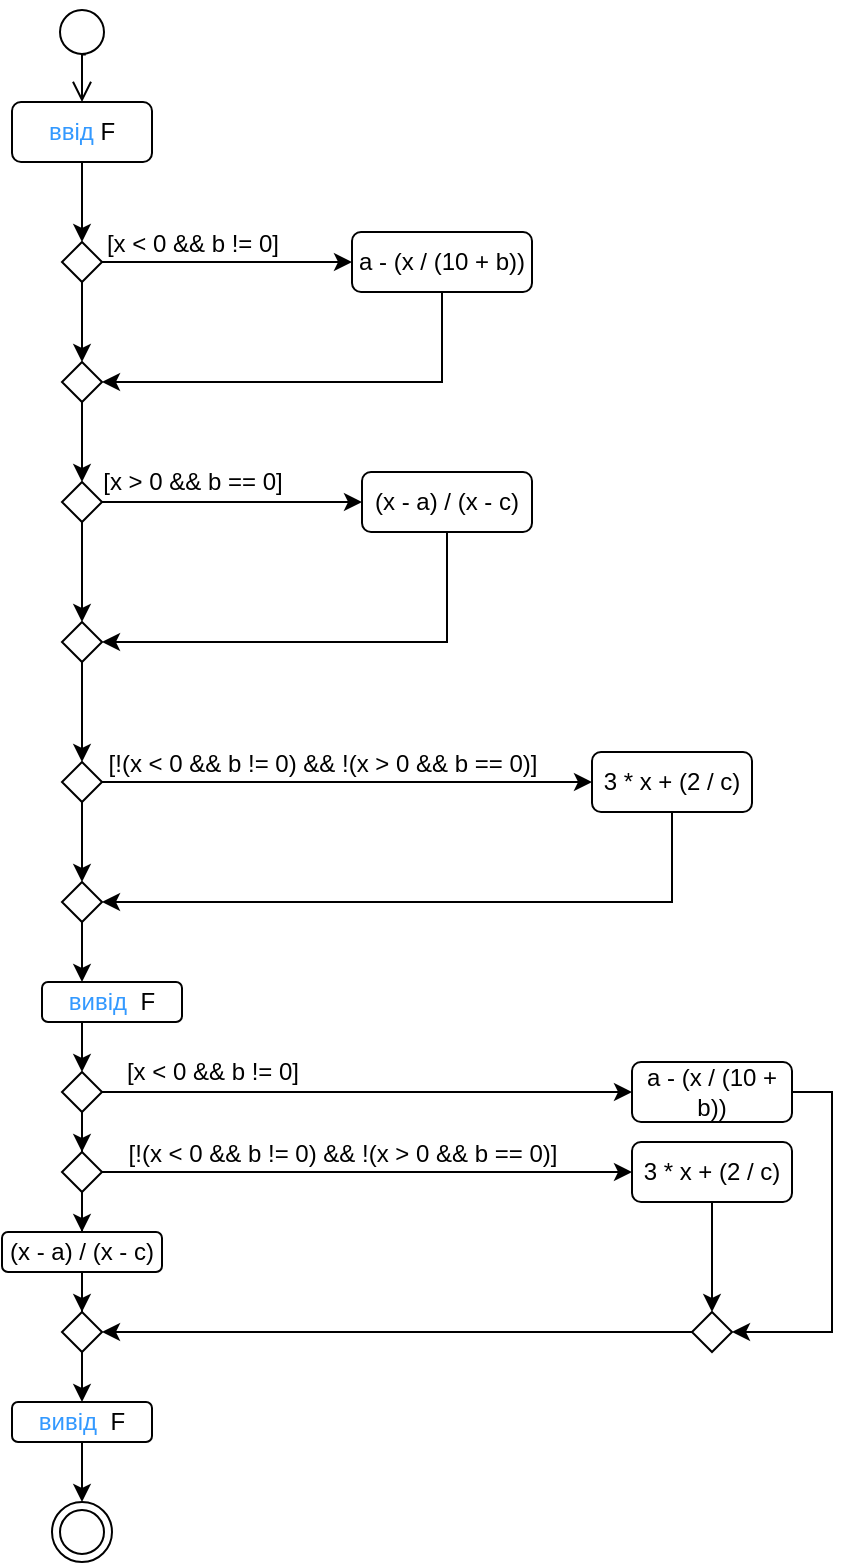<mxfile version="24.7.14">
  <diagram name="Сторінка-1" id="b9yvOUGjZ52-iqFPkOlK">
    <mxGraphModel dx="624" dy="1160" grid="1" gridSize="10" guides="1" tooltips="1" connect="1" arrows="1" fold="1" page="1" pageScale="1" pageWidth="1169" pageHeight="1654" math="0" shadow="0">
      <root>
        <mxCell id="0" />
        <mxCell id="1" parent="0" />
        <mxCell id="wImEzDDJ-fvXt4k0PHUy-1" value="" style="ellipse;html=1;shape=startState;" vertex="1" parent="1">
          <mxGeometry x="570" y="140" width="30" height="30" as="geometry" />
        </mxCell>
        <mxCell id="wImEzDDJ-fvXt4k0PHUy-2" value="" style="edgeStyle=orthogonalEdgeStyle;html=1;verticalAlign=bottom;endArrow=open;endSize=8;rounded=0;exitX=0.563;exitY=0.874;exitDx=0;exitDy=0;exitPerimeter=0;" edge="1" parent="1" source="wImEzDDJ-fvXt4k0PHUy-1" target="wImEzDDJ-fvXt4k0PHUy-4">
          <mxGeometry relative="1" as="geometry">
            <mxPoint x="585" y="190" as="targetPoint" />
            <Array as="points">
              <mxPoint x="585" y="166" />
            </Array>
          </mxGeometry>
        </mxCell>
        <mxCell id="wImEzDDJ-fvXt4k0PHUy-3" value="" style="edgeStyle=orthogonalEdgeStyle;rounded=0;orthogonalLoop=1;jettySize=auto;html=1;" edge="1" parent="1" source="wImEzDDJ-fvXt4k0PHUy-4">
          <mxGeometry relative="1" as="geometry">
            <mxPoint x="585" y="260" as="targetPoint" />
          </mxGeometry>
        </mxCell>
        <mxCell id="wImEzDDJ-fvXt4k0PHUy-4" value="&lt;font color=&quot;#3399ff&quot;&gt;ввід &lt;/font&gt;F" style="rounded=1;whiteSpace=wrap;html=1;" vertex="1" parent="1">
          <mxGeometry x="550" y="190" width="70" height="30" as="geometry" />
        </mxCell>
        <mxCell id="wImEzDDJ-fvXt4k0PHUy-7" style="edgeStyle=orthogonalEdgeStyle;rounded=0;orthogonalLoop=1;jettySize=auto;html=1;entryX=0;entryY=0.5;entryDx=0;entryDy=0;" edge="1" parent="1" source="wImEzDDJ-fvXt4k0PHUy-9" target="wImEzDDJ-fvXt4k0PHUy-11">
          <mxGeometry relative="1" as="geometry" />
        </mxCell>
        <mxCell id="wImEzDDJ-fvXt4k0PHUy-8" value="" style="edgeStyle=orthogonalEdgeStyle;rounded=0;orthogonalLoop=1;jettySize=auto;html=1;" edge="1" parent="1" source="wImEzDDJ-fvXt4k0PHUy-9" target="wImEzDDJ-fvXt4k0PHUy-13">
          <mxGeometry relative="1" as="geometry" />
        </mxCell>
        <mxCell id="wImEzDDJ-fvXt4k0PHUy-9" value="" style="rhombus;whiteSpace=wrap;html=1;" vertex="1" parent="1">
          <mxGeometry x="575" y="260" width="20" height="20" as="geometry" />
        </mxCell>
        <mxCell id="wImEzDDJ-fvXt4k0PHUy-10" style="edgeStyle=orthogonalEdgeStyle;rounded=0;orthogonalLoop=1;jettySize=auto;html=1;entryX=1;entryY=0.5;entryDx=0;entryDy=0;" edge="1" parent="1" source="wImEzDDJ-fvXt4k0PHUy-11" target="wImEzDDJ-fvXt4k0PHUy-13">
          <mxGeometry relative="1" as="geometry">
            <Array as="points">
              <mxPoint x="765" y="330" />
            </Array>
          </mxGeometry>
        </mxCell>
        <mxCell id="wImEzDDJ-fvXt4k0PHUy-11" value="a - (x / (10 + b))" style="rounded=1;whiteSpace=wrap;html=1;" vertex="1" parent="1">
          <mxGeometry x="720" y="255" width="90" height="30" as="geometry" />
        </mxCell>
        <mxCell id="wImEzDDJ-fvXt4k0PHUy-12" value="" style="edgeStyle=orthogonalEdgeStyle;rounded=0;orthogonalLoop=1;jettySize=auto;html=1;" edge="1" parent="1" source="wImEzDDJ-fvXt4k0PHUy-13" target="wImEzDDJ-fvXt4k0PHUy-17">
          <mxGeometry relative="1" as="geometry" />
        </mxCell>
        <mxCell id="wImEzDDJ-fvXt4k0PHUy-13" value="" style="rhombus;whiteSpace=wrap;html=1;" vertex="1" parent="1">
          <mxGeometry x="575" y="320" width="20" height="20" as="geometry" />
        </mxCell>
        <mxCell id="wImEzDDJ-fvXt4k0PHUy-14" value="[x &amp;lt; 0 &amp;amp;&amp;amp; b != 0]" style="text;html=1;align=center;verticalAlign=bottom;resizable=0;points=[];autosize=1;strokeColor=none;fillColor=none;" vertex="1" parent="1">
          <mxGeometry x="585" y="240" width="110" height="30" as="geometry" />
        </mxCell>
        <mxCell id="wImEzDDJ-fvXt4k0PHUy-15" style="edgeStyle=orthogonalEdgeStyle;rounded=0;orthogonalLoop=1;jettySize=auto;html=1;" edge="1" parent="1" source="wImEzDDJ-fvXt4k0PHUy-17" target="wImEzDDJ-fvXt4k0PHUy-19">
          <mxGeometry relative="1" as="geometry" />
        </mxCell>
        <mxCell id="wImEzDDJ-fvXt4k0PHUy-16" value="" style="edgeStyle=orthogonalEdgeStyle;rounded=0;orthogonalLoop=1;jettySize=auto;html=1;" edge="1" parent="1" source="wImEzDDJ-fvXt4k0PHUy-17" target="wImEzDDJ-fvXt4k0PHUy-22">
          <mxGeometry relative="1" as="geometry" />
        </mxCell>
        <mxCell id="wImEzDDJ-fvXt4k0PHUy-17" value="" style="rhombus;whiteSpace=wrap;html=1;" vertex="1" parent="1">
          <mxGeometry x="575" y="380" width="20" height="20" as="geometry" />
        </mxCell>
        <mxCell id="wImEzDDJ-fvXt4k0PHUy-18" style="edgeStyle=orthogonalEdgeStyle;rounded=0;orthogonalLoop=1;jettySize=auto;html=1;entryX=1;entryY=0.5;entryDx=0;entryDy=0;" edge="1" parent="1" source="wImEzDDJ-fvXt4k0PHUy-19" target="wImEzDDJ-fvXt4k0PHUy-22">
          <mxGeometry relative="1" as="geometry">
            <Array as="points">
              <mxPoint x="767" y="460" />
            </Array>
          </mxGeometry>
        </mxCell>
        <mxCell id="wImEzDDJ-fvXt4k0PHUy-19" value="(x - a) / (x - c)" style="rounded=1;whiteSpace=wrap;html=1;" vertex="1" parent="1">
          <mxGeometry x="725" y="375" width="85" height="30" as="geometry" />
        </mxCell>
        <mxCell id="wImEzDDJ-fvXt4k0PHUy-20" value="&lt;p style=&quot;&quot;&gt;[x &amp;gt; 0 &amp;amp;&amp;amp; b == 0]&lt;/p&gt;" style="text;html=1;align=center;verticalAlign=middle;resizable=0;points=[];autosize=1;strokeColor=none;fillColor=none;" vertex="1" parent="1">
          <mxGeometry x="585" y="355" width="110" height="50" as="geometry" />
        </mxCell>
        <mxCell id="wImEzDDJ-fvXt4k0PHUy-21" value="" style="edgeStyle=orthogonalEdgeStyle;rounded=0;orthogonalLoop=1;jettySize=auto;html=1;" edge="1" parent="1" source="wImEzDDJ-fvXt4k0PHUy-22" target="wImEzDDJ-fvXt4k0PHUy-27">
          <mxGeometry relative="1" as="geometry" />
        </mxCell>
        <mxCell id="wImEzDDJ-fvXt4k0PHUy-22" value="" style="rhombus;whiteSpace=wrap;html=1;" vertex="1" parent="1">
          <mxGeometry x="575" y="450" width="20" height="20" as="geometry" />
        </mxCell>
        <mxCell id="wImEzDDJ-fvXt4k0PHUy-23" style="edgeStyle=orthogonalEdgeStyle;rounded=0;orthogonalLoop=1;jettySize=auto;html=1;entryX=1;entryY=0.5;entryDx=0;entryDy=0;" edge="1" parent="1" source="wImEzDDJ-fvXt4k0PHUy-24" target="wImEzDDJ-fvXt4k0PHUy-30">
          <mxGeometry relative="1" as="geometry">
            <mxPoint x="650" y="600" as="targetPoint" />
            <Array as="points">
              <mxPoint x="880" y="590" />
            </Array>
          </mxGeometry>
        </mxCell>
        <mxCell id="wImEzDDJ-fvXt4k0PHUy-24" value="3 * x + (2 / c)" style="rounded=1;whiteSpace=wrap;html=1;" vertex="1" parent="1">
          <mxGeometry x="840" y="515" width="80" height="30" as="geometry" />
        </mxCell>
        <mxCell id="wImEzDDJ-fvXt4k0PHUy-25" value="" style="edgeStyle=orthogonalEdgeStyle;rounded=0;orthogonalLoop=1;jettySize=auto;html=1;entryX=0;entryY=0.5;entryDx=0;entryDy=0;" edge="1" parent="1" source="wImEzDDJ-fvXt4k0PHUy-27" target="wImEzDDJ-fvXt4k0PHUy-24">
          <mxGeometry relative="1" as="geometry">
            <mxPoint x="675" y="530" as="targetPoint" />
          </mxGeometry>
        </mxCell>
        <mxCell id="wImEzDDJ-fvXt4k0PHUy-26" value="" style="edgeStyle=orthogonalEdgeStyle;rounded=0;orthogonalLoop=1;jettySize=auto;html=1;" edge="1" parent="1" source="wImEzDDJ-fvXt4k0PHUy-27" target="wImEzDDJ-fvXt4k0PHUy-30">
          <mxGeometry relative="1" as="geometry" />
        </mxCell>
        <mxCell id="wImEzDDJ-fvXt4k0PHUy-27" value="" style="rhombus;whiteSpace=wrap;html=1;" vertex="1" parent="1">
          <mxGeometry x="575" y="520" width="20" height="20" as="geometry" />
        </mxCell>
        <mxCell id="wImEzDDJ-fvXt4k0PHUy-28" value="[!(x &amp;lt; 0 &amp;amp;&amp;amp; b != 0) &amp;amp;&amp;amp; !(x &amp;gt; 0 &amp;amp;&amp;amp; b == 0)]" style="text;html=1;align=center;verticalAlign=bottom;resizable=0;points=[];autosize=1;strokeColor=none;fillColor=none;" vertex="1" parent="1">
          <mxGeometry x="585" y="500" width="240" height="30" as="geometry" />
        </mxCell>
        <mxCell id="wImEzDDJ-fvXt4k0PHUy-29" value="" style="edgeStyle=orthogonalEdgeStyle;rounded=0;orthogonalLoop=1;jettySize=auto;html=1;" edge="1" parent="1" source="wImEzDDJ-fvXt4k0PHUy-30">
          <mxGeometry relative="1" as="geometry">
            <mxPoint x="585" y="630.0" as="targetPoint" />
          </mxGeometry>
        </mxCell>
        <mxCell id="wImEzDDJ-fvXt4k0PHUy-30" value="" style="rhombus;whiteSpace=wrap;html=1;" vertex="1" parent="1">
          <mxGeometry x="575" y="580" width="20" height="20" as="geometry" />
        </mxCell>
        <mxCell id="wImEzDDJ-fvXt4k0PHUy-33" style="edgeStyle=orthogonalEdgeStyle;rounded=0;orthogonalLoop=1;jettySize=auto;html=1;entryX=0.5;entryY=0;entryDx=0;entryDy=0;" edge="1" parent="1" target="wImEzDDJ-fvXt4k0PHUy-37">
          <mxGeometry relative="1" as="geometry">
            <mxPoint x="605.08" y="650" as="sourcePoint" />
            <Array as="points">
              <mxPoint x="585" y="650" />
            </Array>
          </mxGeometry>
        </mxCell>
        <mxCell id="wImEzDDJ-fvXt4k0PHUy-34" value="&lt;font color=&quot;#3399ff&quot;&gt;вивід&amp;nbsp;&lt;/font&gt;&amp;nbsp;F" style="rounded=1;whiteSpace=wrap;html=1;" vertex="1" parent="1">
          <mxGeometry x="565" y="630" width="70" height="20" as="geometry" />
        </mxCell>
        <mxCell id="wImEzDDJ-fvXt4k0PHUy-35" style="edgeStyle=orthogonalEdgeStyle;rounded=0;orthogonalLoop=1;jettySize=auto;html=1;entryX=0.5;entryY=0;entryDx=0;entryDy=0;" edge="1" parent="1" source="wImEzDDJ-fvXt4k0PHUy-37" target="wImEzDDJ-fvXt4k0PHUy-40">
          <mxGeometry relative="1" as="geometry" />
        </mxCell>
        <mxCell id="wImEzDDJ-fvXt4k0PHUy-36" style="edgeStyle=orthogonalEdgeStyle;rounded=0;orthogonalLoop=1;jettySize=auto;html=1;entryX=0;entryY=0.5;entryDx=0;entryDy=0;" edge="1" parent="1" source="wImEzDDJ-fvXt4k0PHUy-37" target="wImEzDDJ-fvXt4k0PHUy-46">
          <mxGeometry relative="1" as="geometry" />
        </mxCell>
        <mxCell id="wImEzDDJ-fvXt4k0PHUy-37" value="" style="rhombus;whiteSpace=wrap;html=1;" vertex="1" parent="1">
          <mxGeometry x="575" y="675" width="20" height="20" as="geometry" />
        </mxCell>
        <mxCell id="wImEzDDJ-fvXt4k0PHUy-38" style="edgeStyle=orthogonalEdgeStyle;rounded=0;orthogonalLoop=1;jettySize=auto;html=1;entryX=0.5;entryY=0;entryDx=0;entryDy=0;" edge="1" parent="1" source="wImEzDDJ-fvXt4k0PHUy-40" target="wImEzDDJ-fvXt4k0PHUy-42">
          <mxGeometry relative="1" as="geometry" />
        </mxCell>
        <mxCell id="wImEzDDJ-fvXt4k0PHUy-39" style="edgeStyle=orthogonalEdgeStyle;rounded=0;orthogonalLoop=1;jettySize=auto;html=1;entryX=0;entryY=0.5;entryDx=0;entryDy=0;" edge="1" parent="1" source="wImEzDDJ-fvXt4k0PHUy-40" target="wImEzDDJ-fvXt4k0PHUy-48">
          <mxGeometry relative="1" as="geometry" />
        </mxCell>
        <mxCell id="wImEzDDJ-fvXt4k0PHUy-40" value="" style="rhombus;whiteSpace=wrap;html=1;" vertex="1" parent="1">
          <mxGeometry x="575" y="715" width="20" height="20" as="geometry" />
        </mxCell>
        <mxCell id="wImEzDDJ-fvXt4k0PHUy-41" style="edgeStyle=orthogonalEdgeStyle;rounded=0;orthogonalLoop=1;jettySize=auto;html=1;entryX=0.5;entryY=0;entryDx=0;entryDy=0;" edge="1" parent="1" source="wImEzDDJ-fvXt4k0PHUy-42" target="wImEzDDJ-fvXt4k0PHUy-44">
          <mxGeometry relative="1" as="geometry" />
        </mxCell>
        <mxCell id="wImEzDDJ-fvXt4k0PHUy-42" value="(x - a) / (x - c)" style="rounded=1;whiteSpace=wrap;html=1;" vertex="1" parent="1">
          <mxGeometry x="545" y="755" width="80" height="20" as="geometry" />
        </mxCell>
        <mxCell id="wImEzDDJ-fvXt4k0PHUy-61" style="edgeStyle=orthogonalEdgeStyle;rounded=0;orthogonalLoop=1;jettySize=auto;html=1;entryX=0.5;entryY=0;entryDx=0;entryDy=0;" edge="1" parent="1" source="wImEzDDJ-fvXt4k0PHUy-44" target="wImEzDDJ-fvXt4k0PHUy-56">
          <mxGeometry relative="1" as="geometry" />
        </mxCell>
        <mxCell id="wImEzDDJ-fvXt4k0PHUy-44" value="" style="rhombus;whiteSpace=wrap;html=1;" vertex="1" parent="1">
          <mxGeometry x="575" y="795" width="20" height="20" as="geometry" />
        </mxCell>
        <mxCell id="wImEzDDJ-fvXt4k0PHUy-45" style="edgeStyle=orthogonalEdgeStyle;rounded=0;orthogonalLoop=1;jettySize=auto;html=1;entryX=1;entryY=0.5;entryDx=0;entryDy=0;" edge="1" parent="1" source="wImEzDDJ-fvXt4k0PHUy-46" target="wImEzDDJ-fvXt4k0PHUy-52">
          <mxGeometry relative="1" as="geometry">
            <mxPoint x="920" y="805" as="targetPoint" />
            <Array as="points">
              <mxPoint x="960" y="685" />
              <mxPoint x="960" y="805" />
            </Array>
          </mxGeometry>
        </mxCell>
        <mxCell id="wImEzDDJ-fvXt4k0PHUy-46" value="a - (x / (10 + b))" style="rounded=1;whiteSpace=wrap;html=1;" vertex="1" parent="1">
          <mxGeometry x="860" y="670" width="80" height="30" as="geometry" />
        </mxCell>
        <mxCell id="wImEzDDJ-fvXt4k0PHUy-47" style="edgeStyle=orthogonalEdgeStyle;rounded=0;orthogonalLoop=1;jettySize=auto;html=1;entryX=0.5;entryY=0;entryDx=0;entryDy=0;" edge="1" parent="1" source="wImEzDDJ-fvXt4k0PHUy-48" target="wImEzDDJ-fvXt4k0PHUy-52">
          <mxGeometry relative="1" as="geometry" />
        </mxCell>
        <mxCell id="wImEzDDJ-fvXt4k0PHUy-48" value="3 * x + (2 / c)" style="rounded=1;whiteSpace=wrap;html=1;" vertex="1" parent="1">
          <mxGeometry x="860" y="710" width="80" height="30" as="geometry" />
        </mxCell>
        <mxCell id="wImEzDDJ-fvXt4k0PHUy-49" value="[x &amp;lt; 0 &amp;amp;&amp;amp; b != 0]" style="text;html=1;align=center;verticalAlign=middle;resizable=0;points=[];autosize=1;strokeColor=none;fillColor=none;" vertex="1" parent="1">
          <mxGeometry x="595" y="660" width="110" height="30" as="geometry" />
        </mxCell>
        <mxCell id="wImEzDDJ-fvXt4k0PHUy-50" value="[!(x &amp;lt; 0 &amp;amp;&amp;amp; b != 0) &amp;amp;&amp;amp; !(x &amp;gt; 0 &amp;amp;&amp;amp; b == 0)]" style="text;html=1;align=center;verticalAlign=bottom;resizable=0;points=[];autosize=1;strokeColor=none;fillColor=none;" vertex="1" parent="1">
          <mxGeometry x="595" y="695" width="240" height="30" as="geometry" />
        </mxCell>
        <mxCell id="wImEzDDJ-fvXt4k0PHUy-51" style="edgeStyle=orthogonalEdgeStyle;rounded=0;orthogonalLoop=1;jettySize=auto;html=1;entryX=1;entryY=0.5;entryDx=0;entryDy=0;" edge="1" parent="1" source="wImEzDDJ-fvXt4k0PHUy-52" target="wImEzDDJ-fvXt4k0PHUy-44">
          <mxGeometry relative="1" as="geometry" />
        </mxCell>
        <mxCell id="wImEzDDJ-fvXt4k0PHUy-52" value="" style="rhombus;whiteSpace=wrap;html=1;" vertex="1" parent="1">
          <mxGeometry x="890" y="795" width="20" height="20" as="geometry" />
        </mxCell>
        <mxCell id="wImEzDDJ-fvXt4k0PHUy-55" value="" style="edgeStyle=orthogonalEdgeStyle;rounded=0;orthogonalLoop=1;jettySize=auto;html=1;" edge="1" parent="1" source="wImEzDDJ-fvXt4k0PHUy-56" target="wImEzDDJ-fvXt4k0PHUy-57">
          <mxGeometry relative="1" as="geometry" />
        </mxCell>
        <mxCell id="wImEzDDJ-fvXt4k0PHUy-56" value="&lt;font color=&quot;#3399ff&quot;&gt;вивід&amp;nbsp;&lt;/font&gt;&amp;nbsp;F" style="rounded=1;whiteSpace=wrap;html=1;" vertex="1" parent="1">
          <mxGeometry x="550" y="840" width="70" height="20" as="geometry" />
        </mxCell>
        <mxCell id="wImEzDDJ-fvXt4k0PHUy-57" value="" style="ellipse;html=1;shape=endState;" vertex="1" parent="1">
          <mxGeometry x="570" y="890" width="30" height="30" as="geometry" />
        </mxCell>
      </root>
    </mxGraphModel>
  </diagram>
</mxfile>
